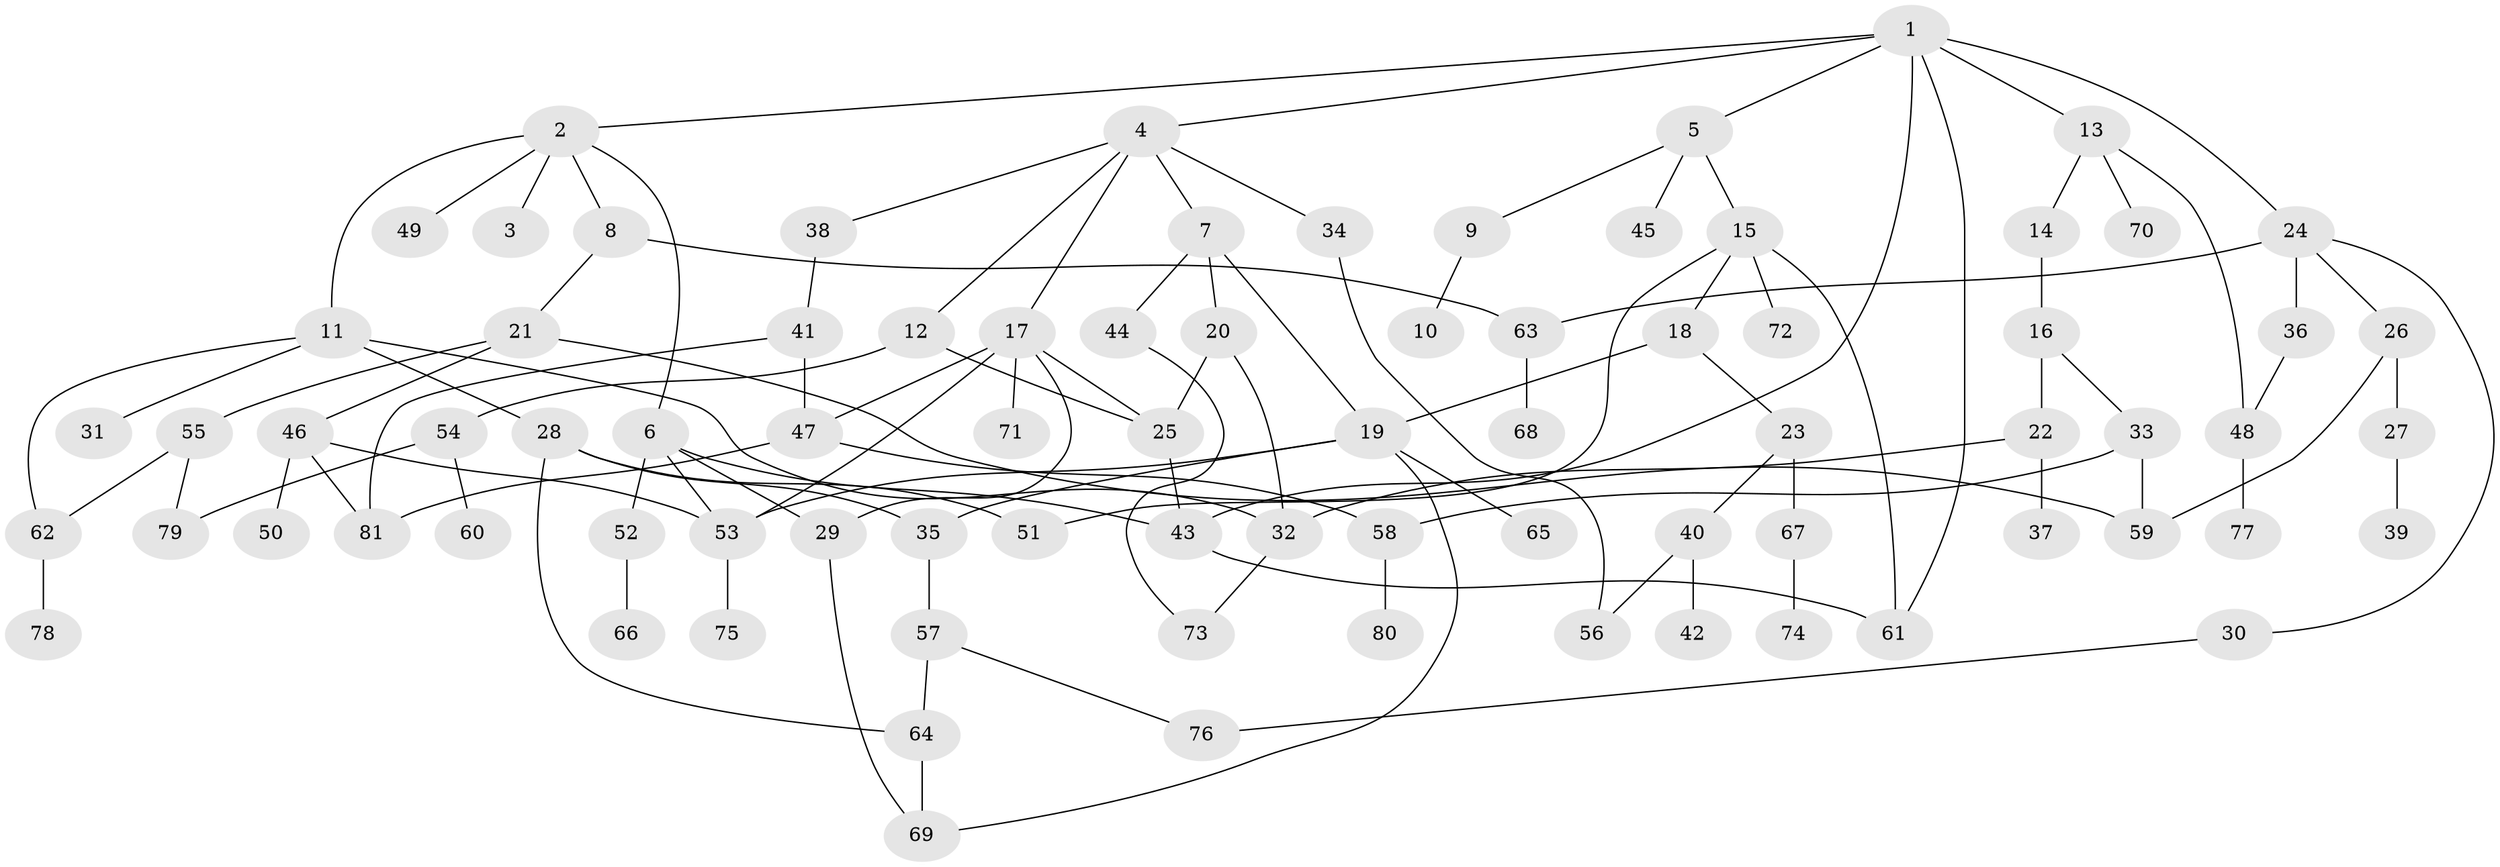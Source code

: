 // coarse degree distribution, {3: 0.30612244897959184, 6: 0.061224489795918366, 5: 0.12244897959183673, 4: 0.12244897959183673, 2: 0.20408163265306123, 1: 0.16326530612244897, 7: 0.02040816326530612}
// Generated by graph-tools (version 1.1) at 2025/36/03/04/25 23:36:09]
// undirected, 81 vertices, 111 edges
graph export_dot {
  node [color=gray90,style=filled];
  1;
  2;
  3;
  4;
  5;
  6;
  7;
  8;
  9;
  10;
  11;
  12;
  13;
  14;
  15;
  16;
  17;
  18;
  19;
  20;
  21;
  22;
  23;
  24;
  25;
  26;
  27;
  28;
  29;
  30;
  31;
  32;
  33;
  34;
  35;
  36;
  37;
  38;
  39;
  40;
  41;
  42;
  43;
  44;
  45;
  46;
  47;
  48;
  49;
  50;
  51;
  52;
  53;
  54;
  55;
  56;
  57;
  58;
  59;
  60;
  61;
  62;
  63;
  64;
  65;
  66;
  67;
  68;
  69;
  70;
  71;
  72;
  73;
  74;
  75;
  76;
  77;
  78;
  79;
  80;
  81;
  1 -- 2;
  1 -- 4;
  1 -- 5;
  1 -- 13;
  1 -- 24;
  1 -- 43;
  1 -- 61;
  2 -- 3;
  2 -- 6;
  2 -- 8;
  2 -- 11;
  2 -- 49;
  4 -- 7;
  4 -- 12;
  4 -- 17;
  4 -- 34;
  4 -- 38;
  5 -- 9;
  5 -- 15;
  5 -- 45;
  6 -- 52;
  6 -- 43;
  6 -- 29;
  6 -- 53;
  7 -- 19;
  7 -- 20;
  7 -- 44;
  8 -- 21;
  8 -- 63;
  9 -- 10;
  11 -- 28;
  11 -- 31;
  11 -- 32;
  11 -- 62;
  12 -- 25;
  12 -- 54;
  13 -- 14;
  13 -- 70;
  13 -- 48;
  14 -- 16;
  15 -- 18;
  15 -- 51;
  15 -- 61;
  15 -- 72;
  16 -- 22;
  16 -- 33;
  17 -- 29;
  17 -- 47;
  17 -- 71;
  17 -- 25;
  17 -- 53;
  18 -- 23;
  18 -- 19;
  19 -- 65;
  19 -- 69;
  19 -- 53;
  19 -- 35;
  20 -- 32;
  20 -- 25;
  21 -- 46;
  21 -- 55;
  21 -- 59;
  22 -- 37;
  22 -- 32;
  23 -- 40;
  23 -- 67;
  24 -- 26;
  24 -- 30;
  24 -- 36;
  24 -- 63;
  25 -- 43;
  26 -- 27;
  26 -- 59;
  27 -- 39;
  28 -- 35;
  28 -- 64;
  28 -- 51;
  29 -- 69;
  30 -- 76;
  32 -- 73;
  33 -- 58;
  33 -- 59;
  34 -- 56;
  35 -- 57;
  36 -- 48;
  38 -- 41;
  40 -- 42;
  40 -- 56;
  41 -- 47;
  41 -- 81;
  43 -- 61;
  44 -- 73;
  46 -- 50;
  46 -- 53;
  46 -- 81;
  47 -- 58;
  47 -- 81;
  48 -- 77;
  52 -- 66;
  53 -- 75;
  54 -- 60;
  54 -- 79;
  55 -- 62;
  55 -- 79;
  57 -- 64;
  57 -- 76;
  58 -- 80;
  62 -- 78;
  63 -- 68;
  64 -- 69;
  67 -- 74;
}
